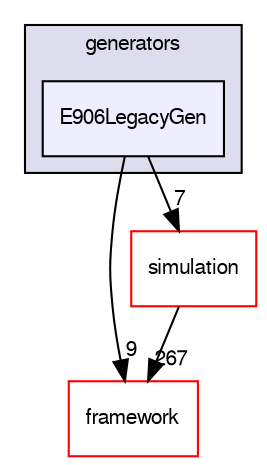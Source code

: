 digraph "/dev/shm/kenichi/update-e1039-doc/e1039-core/generators/E906LegacyGen" {
  bgcolor=transparent;
  compound=true
  node [ fontsize="10", fontname="FreeSans"];
  edge [ labelfontsize="10", labelfontname="FreeSans"];
  subgraph clusterdir_e00d85e4e5e7202633354b6b9bef7328 {
    graph [ bgcolor="#ddddee", pencolor="black", label="generators" fontname="FreeSans", fontsize="10", URL="dir_e00d85e4e5e7202633354b6b9bef7328.html"]
  dir_aadef39b35f16c0ee7709c336ceb9dfc [shape=box, label="E906LegacyGen", style="filled", fillcolor="#eeeeff", pencolor="black", URL="dir_aadef39b35f16c0ee7709c336ceb9dfc.html"];
  }
  dir_68879e08c6651a210f7d5b44f4a6e313 [shape=box label="framework" color="red" URL="dir_68879e08c6651a210f7d5b44f4a6e313.html"];
  dir_da541d554d94b5dd7d8677e6570914d2 [shape=box label="simulation" color="red" URL="dir_da541d554d94b5dd7d8677e6570914d2.html"];
  dir_aadef39b35f16c0ee7709c336ceb9dfc->dir_68879e08c6651a210f7d5b44f4a6e313 [headlabel="9", labeldistance=1.5 headhref="dir_000029_000024.html"];
  dir_aadef39b35f16c0ee7709c336ceb9dfc->dir_da541d554d94b5dd7d8677e6570914d2 [headlabel="7", labeldistance=1.5 headhref="dir_000029_000047.html"];
  dir_da541d554d94b5dd7d8677e6570914d2->dir_68879e08c6651a210f7d5b44f4a6e313 [headlabel="267", labeldistance=1.5 headhref="dir_000047_000024.html"];
}
